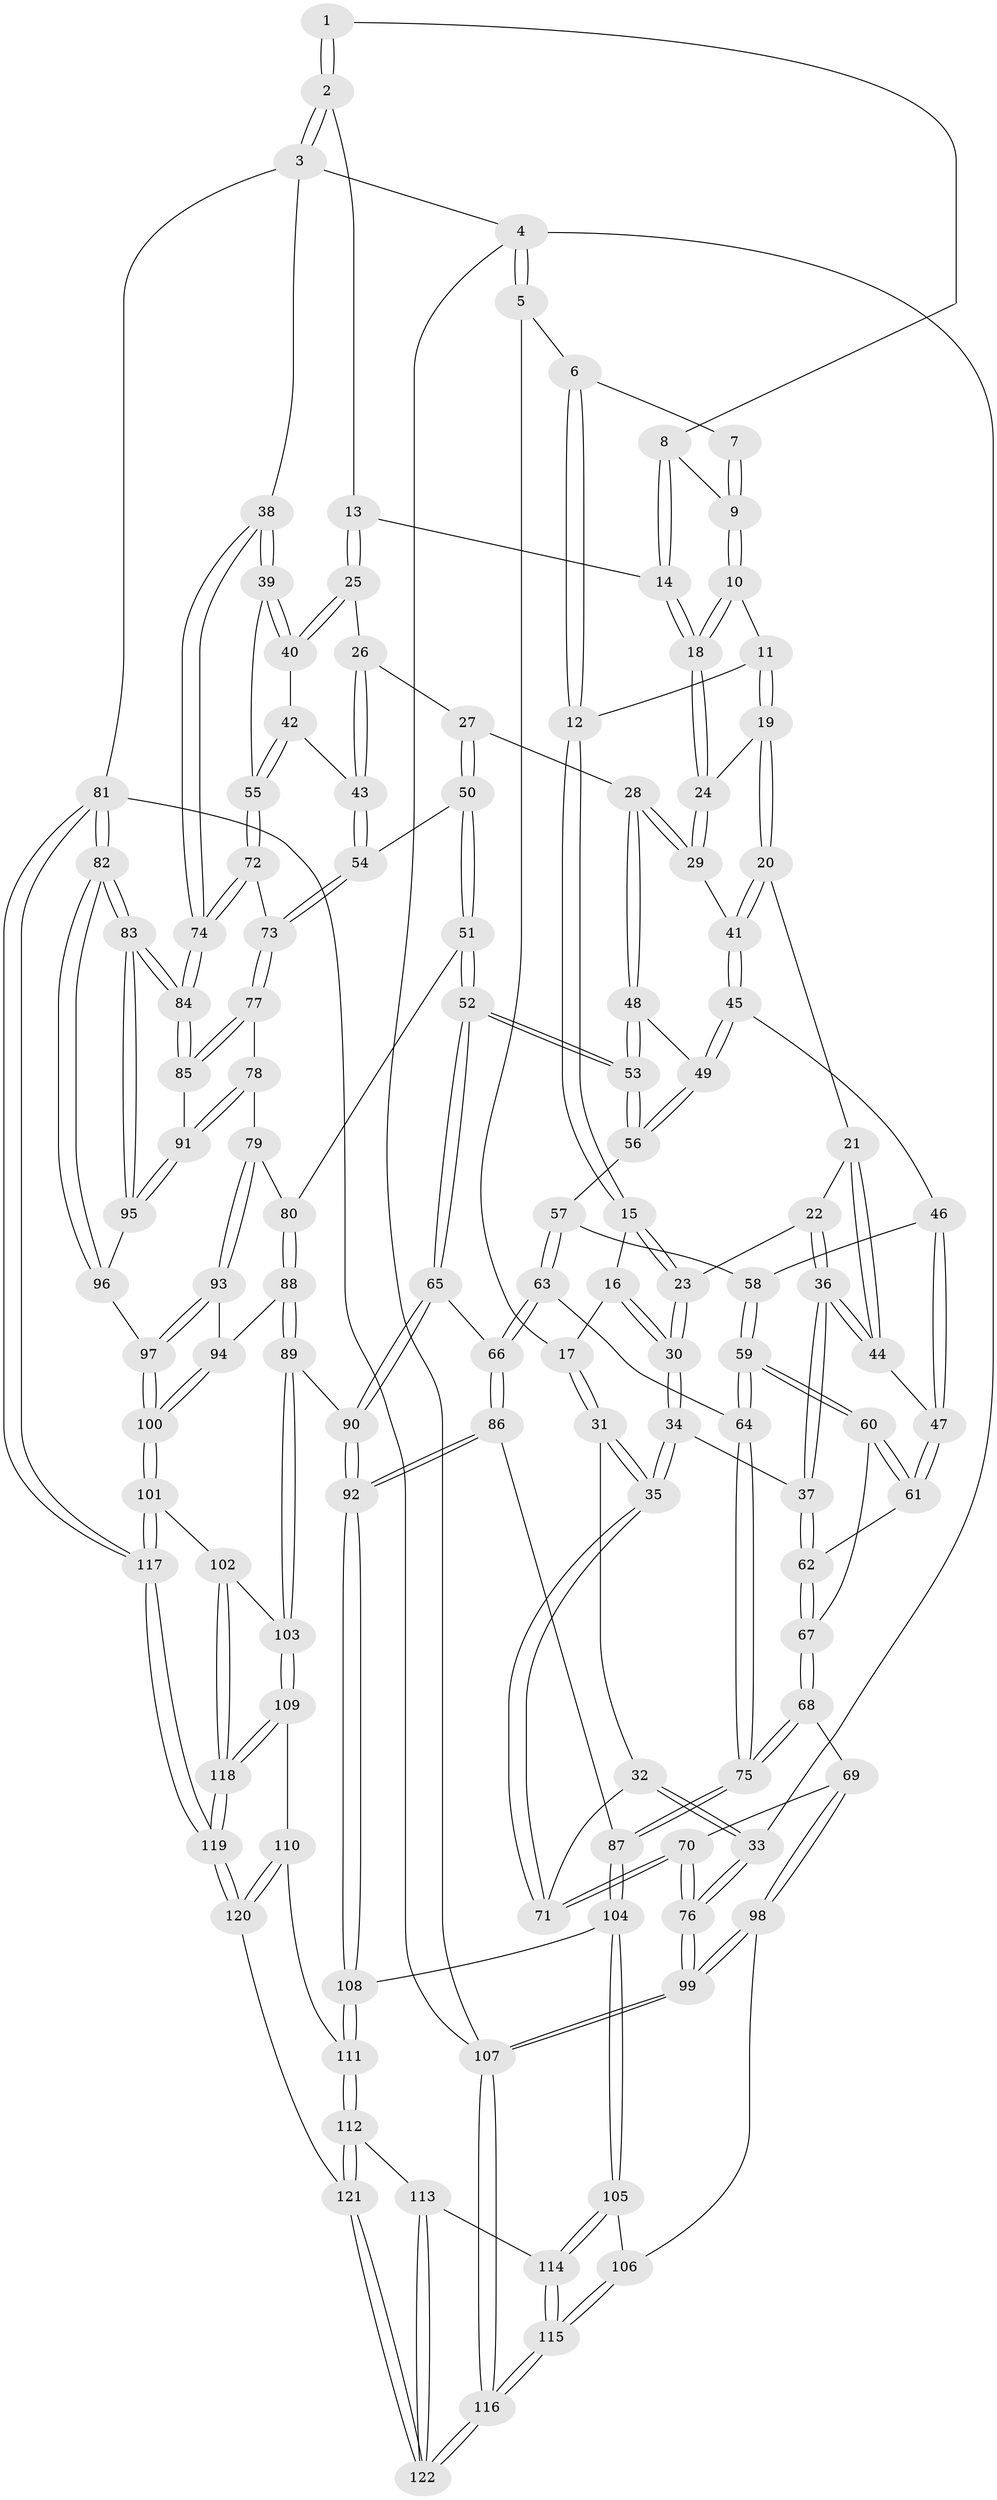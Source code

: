 // Generated by graph-tools (version 1.1) at 2025/27/03/09/25 03:27:06]
// undirected, 122 vertices, 302 edges
graph export_dot {
graph [start="1"]
  node [color=gray90,style=filled];
  1 [pos="+0.790516072673741+0"];
  2 [pos="+1+0"];
  3 [pos="+1+0"];
  4 [pos="+0+0"];
  5 [pos="+0.1382660891994427+0"];
  6 [pos="+0.4212753966192846+0"];
  7 [pos="+0.5348405069060399+0"];
  8 [pos="+0.6937876789616498+0.06497112600521014"];
  9 [pos="+0.6244272419627808+0.09252500610727192"];
  10 [pos="+0.5953185037920273+0.127167513651993"];
  11 [pos="+0.46927234619228503+0.10325300167095831"];
  12 [pos="+0.44145427202246124+0"];
  13 [pos="+0.7947476266600403+0.1593701299961354"];
  14 [pos="+0.712004965854143+0.12839198412336703"];
  15 [pos="+0.27100701511279107+0.16730271777940653"];
  16 [pos="+0.2502453698156797+0.16143680273938918"];
  17 [pos="+0.1872690731937752+0.12756815250374354"];
  18 [pos="+0.644143259671229+0.1869008329064379"];
  19 [pos="+0.45253538568660057+0.16647149544755457"];
  20 [pos="+0.43828652885183156+0.20376820441992802"];
  21 [pos="+0.4176210642576258+0.20606332447402298"];
  22 [pos="+0.3282509990232039+0.19725147000108437"];
  23 [pos="+0.30886535753600997+0.18943120695846422"];
  24 [pos="+0.6446837383326307+0.21956825218358336"];
  25 [pos="+0.7958721185851625+0.21072777713812238"];
  26 [pos="+0.7707871113437236+0.24050409933388803"];
  27 [pos="+0.6641813208687106+0.2658365403660341"];
  28 [pos="+0.6564198080238708+0.2630498919223792"];
  29 [pos="+0.649154169612191+0.24441404548181936"];
  30 [pos="+0.2463514359206404+0.30943921963395143"];
  31 [pos="+0.13641789257825543+0.19794794608966393"];
  32 [pos="+0+0.2704581730885695"];
  33 [pos="+0+0.25346703170869195"];
  34 [pos="+0.24013788412998407+0.34248681194545233"];
  35 [pos="+0.22746253518116982+0.34402327892070617"];
  36 [pos="+0.27944875949984693+0.3364180719754341"];
  37 [pos="+0.24545338348156526+0.34345510180503214"];
  38 [pos="+1+0.12024292883452882"];
  39 [pos="+1+0.17887693556905004"];
  40 [pos="+0.9314535518088398+0.2606646217076995"];
  41 [pos="+0.43876095710520074+0.20483331115771783"];
  42 [pos="+0.8930103774333484+0.31126476621344246"];
  43 [pos="+0.816827462533603+0.37213977947205"];
  44 [pos="+0.29406902088562975+0.33728062956915095"];
  45 [pos="+0.4564666156397571+0.2660837431571704"];
  46 [pos="+0.3692876530522991+0.34453226562573125"];
  47 [pos="+0.3363847541204872+0.35449605334784134"];
  48 [pos="+0.6080946444092028+0.3015357076469781"];
  49 [pos="+0.4866312148668982+0.30549191012073457"];
  50 [pos="+0.7406441636792237+0.4229792471616353"];
  51 [pos="+0.6744028068910943+0.4821130021477822"];
  52 [pos="+0.6245410595785915+0.4896622089222099"];
  53 [pos="+0.6065671297508589+0.4254597958686314"];
  54 [pos="+0.8034373466538648+0.40942103843149213"];
  55 [pos="+0.9418247261202723+0.41006521223277376"];
  56 [pos="+0.4864101540663769+0.3268807136238247"];
  57 [pos="+0.4829467104295001+0.33910255562915087"];
  58 [pos="+0.4023098139458142+0.3781390176929666"];
  59 [pos="+0.40432441764922444+0.4638711493279657"];
  60 [pos="+0.36700827758447185+0.4400600367031926"];
  61 [pos="+0.35586296987438887+0.41406608629918007"];
  62 [pos="+0.2766287729830514+0.406944077052392"];
  63 [pos="+0.46884851458716875+0.48613402620859975"];
  64 [pos="+0.4145184715654952+0.4744202744083056"];
  65 [pos="+0.6044373308172856+0.5044999759119838"];
  66 [pos="+0.4789321256991741+0.4953984601412071"];
  67 [pos="+0.2930043666543598+0.4495943563954113"];
  68 [pos="+0.23139086035431847+0.5605102690433973"];
  69 [pos="+0.1624617102519567+0.5299681935492444"];
  70 [pos="+0.14118560562105123+0.49639119144151245"];
  71 [pos="+0.14493516982721882+0.41272448243571974"];
  72 [pos="+0.9219343910163347+0.4471667938511259"];
  73 [pos="+0.8790341445194191+0.46942663498921067"];
  74 [pos="+1+0.5221715481897401"];
  75 [pos="+0.26011355958902993+0.5875080602563453"];
  76 [pos="+0+0.5099701651930146"];
  77 [pos="+0.8795875776814183+0.47614682461318664"];
  78 [pos="+0.8638518290558255+0.5456671730997954"];
  79 [pos="+0.8216287967210295+0.5797415535643785"];
  80 [pos="+0.7321505485934137+0.5513802068662219"];
  81 [pos="+1+1"];
  82 [pos="+1+1"];
  83 [pos="+1+0.6266946724714483"];
  84 [pos="+1+0.5737345422934091"];
  85 [pos="+1+0.5761096528064974"];
  86 [pos="+0.44198069267314205+0.6116457438009628"];
  87 [pos="+0.2856195242793474+0.6467119285468753"];
  88 [pos="+0.7223668229926145+0.6267475990324347"];
  89 [pos="+0.6327496443347148+0.6998463328790687"];
  90 [pos="+0.6039244339616501+0.6843852782579813"];
  91 [pos="+0.932945659297201+0.6099655539627328"];
  92 [pos="+0.5171532467327092+0.712361351418382"];
  93 [pos="+0.8187911408718931+0.6124502423107034"];
  94 [pos="+0.7441647340723627+0.6362050294093009"];
  95 [pos="+0.9025829242738274+0.7182570127643466"];
  96 [pos="+0.8789676364154058+0.7420501582301019"];
  97 [pos="+0.8492542761898749+0.7506714812776045"];
  98 [pos="+0.035886540446241275+0.6974484893034213"];
  99 [pos="+0+0.6539620317841616"];
  100 [pos="+0.8227700665870977+0.7731030882065686"];
  101 [pos="+0.7939042160944215+0.8054035766353642"];
  102 [pos="+0.7769879688537459+0.8049051606871673"];
  103 [pos="+0.7155331694577943+0.7949417425391372"];
  104 [pos="+0.2811195971750346+0.6917243709403241"];
  105 [pos="+0.25642640125700616+0.752915080741654"];
  106 [pos="+0.07482862122642421+0.7347068671531084"];
  107 [pos="+0+1"];
  108 [pos="+0.49798388382814956+0.7407336895892291"];
  109 [pos="+0.6343266201233692+0.8676325927725412"];
  110 [pos="+0.5474704443280262+0.8966631458787112"];
  111 [pos="+0.46856212890924487+0.8643314780895563"];
  112 [pos="+0.45223383945791024+0.8719246525635113"];
  113 [pos="+0.36454586726374855+0.9033080541963039"];
  114 [pos="+0.2671366622136807+0.7918450544601208"];
  115 [pos="+0.0619066524738418+0.9671393216044495"];
  116 [pos="+0+1"];
  117 [pos="+1+1"];
  118 [pos="+0.6865166404367563+0.9885957888564387"];
  119 [pos="+0.7094398744633729+1"];
  120 [pos="+0.6360641868403467+1"];
  121 [pos="+0.5637667719868481+1"];
  122 [pos="+0.25828985950789946+1"];
  1 -- 2;
  1 -- 2;
  1 -- 8;
  2 -- 3;
  2 -- 3;
  2 -- 13;
  3 -- 4;
  3 -- 38;
  3 -- 81;
  4 -- 5;
  4 -- 5;
  4 -- 33;
  4 -- 107;
  5 -- 6;
  5 -- 17;
  6 -- 7;
  6 -- 12;
  6 -- 12;
  7 -- 9;
  7 -- 9;
  8 -- 9;
  8 -- 14;
  8 -- 14;
  9 -- 10;
  9 -- 10;
  10 -- 11;
  10 -- 18;
  10 -- 18;
  11 -- 12;
  11 -- 19;
  11 -- 19;
  12 -- 15;
  12 -- 15;
  13 -- 14;
  13 -- 25;
  13 -- 25;
  14 -- 18;
  14 -- 18;
  15 -- 16;
  15 -- 23;
  15 -- 23;
  16 -- 17;
  16 -- 30;
  16 -- 30;
  17 -- 31;
  17 -- 31;
  18 -- 24;
  18 -- 24;
  19 -- 20;
  19 -- 20;
  19 -- 24;
  20 -- 21;
  20 -- 41;
  20 -- 41;
  21 -- 22;
  21 -- 44;
  21 -- 44;
  22 -- 23;
  22 -- 36;
  22 -- 36;
  23 -- 30;
  23 -- 30;
  24 -- 29;
  24 -- 29;
  25 -- 26;
  25 -- 40;
  25 -- 40;
  26 -- 27;
  26 -- 43;
  26 -- 43;
  27 -- 28;
  27 -- 50;
  27 -- 50;
  28 -- 29;
  28 -- 29;
  28 -- 48;
  28 -- 48;
  29 -- 41;
  30 -- 34;
  30 -- 34;
  31 -- 32;
  31 -- 35;
  31 -- 35;
  32 -- 33;
  32 -- 33;
  32 -- 71;
  33 -- 76;
  33 -- 76;
  34 -- 35;
  34 -- 35;
  34 -- 37;
  35 -- 71;
  35 -- 71;
  36 -- 37;
  36 -- 37;
  36 -- 44;
  36 -- 44;
  37 -- 62;
  37 -- 62;
  38 -- 39;
  38 -- 39;
  38 -- 74;
  38 -- 74;
  39 -- 40;
  39 -- 40;
  39 -- 55;
  40 -- 42;
  41 -- 45;
  41 -- 45;
  42 -- 43;
  42 -- 55;
  42 -- 55;
  43 -- 54;
  43 -- 54;
  44 -- 47;
  45 -- 46;
  45 -- 49;
  45 -- 49;
  46 -- 47;
  46 -- 47;
  46 -- 58;
  47 -- 61;
  47 -- 61;
  48 -- 49;
  48 -- 53;
  48 -- 53;
  49 -- 56;
  49 -- 56;
  50 -- 51;
  50 -- 51;
  50 -- 54;
  51 -- 52;
  51 -- 52;
  51 -- 80;
  52 -- 53;
  52 -- 53;
  52 -- 65;
  52 -- 65;
  53 -- 56;
  53 -- 56;
  54 -- 73;
  54 -- 73;
  55 -- 72;
  55 -- 72;
  56 -- 57;
  57 -- 58;
  57 -- 63;
  57 -- 63;
  58 -- 59;
  58 -- 59;
  59 -- 60;
  59 -- 60;
  59 -- 64;
  59 -- 64;
  60 -- 61;
  60 -- 61;
  60 -- 67;
  61 -- 62;
  62 -- 67;
  62 -- 67;
  63 -- 64;
  63 -- 66;
  63 -- 66;
  64 -- 75;
  64 -- 75;
  65 -- 66;
  65 -- 90;
  65 -- 90;
  66 -- 86;
  66 -- 86;
  67 -- 68;
  67 -- 68;
  68 -- 69;
  68 -- 75;
  68 -- 75;
  69 -- 70;
  69 -- 98;
  69 -- 98;
  70 -- 71;
  70 -- 71;
  70 -- 76;
  70 -- 76;
  72 -- 73;
  72 -- 74;
  72 -- 74;
  73 -- 77;
  73 -- 77;
  74 -- 84;
  74 -- 84;
  75 -- 87;
  75 -- 87;
  76 -- 99;
  76 -- 99;
  77 -- 78;
  77 -- 85;
  77 -- 85;
  78 -- 79;
  78 -- 91;
  78 -- 91;
  79 -- 80;
  79 -- 93;
  79 -- 93;
  80 -- 88;
  80 -- 88;
  81 -- 82;
  81 -- 82;
  81 -- 117;
  81 -- 117;
  81 -- 107;
  82 -- 83;
  82 -- 83;
  82 -- 96;
  82 -- 96;
  83 -- 84;
  83 -- 84;
  83 -- 95;
  83 -- 95;
  84 -- 85;
  84 -- 85;
  85 -- 91;
  86 -- 87;
  86 -- 92;
  86 -- 92;
  87 -- 104;
  87 -- 104;
  88 -- 89;
  88 -- 89;
  88 -- 94;
  89 -- 90;
  89 -- 103;
  89 -- 103;
  90 -- 92;
  90 -- 92;
  91 -- 95;
  91 -- 95;
  92 -- 108;
  92 -- 108;
  93 -- 94;
  93 -- 97;
  93 -- 97;
  94 -- 100;
  94 -- 100;
  95 -- 96;
  96 -- 97;
  97 -- 100;
  97 -- 100;
  98 -- 99;
  98 -- 99;
  98 -- 106;
  99 -- 107;
  99 -- 107;
  100 -- 101;
  100 -- 101;
  101 -- 102;
  101 -- 117;
  101 -- 117;
  102 -- 103;
  102 -- 118;
  102 -- 118;
  103 -- 109;
  103 -- 109;
  104 -- 105;
  104 -- 105;
  104 -- 108;
  105 -- 106;
  105 -- 114;
  105 -- 114;
  106 -- 115;
  106 -- 115;
  107 -- 116;
  107 -- 116;
  108 -- 111;
  108 -- 111;
  109 -- 110;
  109 -- 118;
  109 -- 118;
  110 -- 111;
  110 -- 120;
  110 -- 120;
  111 -- 112;
  111 -- 112;
  112 -- 113;
  112 -- 121;
  112 -- 121;
  113 -- 114;
  113 -- 122;
  113 -- 122;
  114 -- 115;
  114 -- 115;
  115 -- 116;
  115 -- 116;
  116 -- 122;
  116 -- 122;
  117 -- 119;
  117 -- 119;
  118 -- 119;
  118 -- 119;
  119 -- 120;
  119 -- 120;
  120 -- 121;
  121 -- 122;
  121 -- 122;
}
